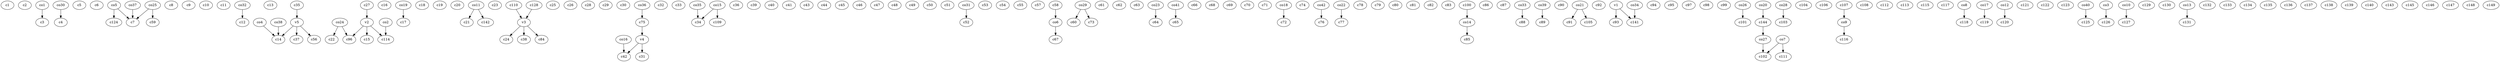 strict digraph  {
c1;
c2;
c3;
c4;
c5;
c6;
c7;
c8;
c9;
c10;
c11;
c12;
c13;
c14;
c15;
c16;
c17;
c18;
c19;
c20;
c21;
c22;
c23;
c24;
c25;
c26;
c27;
c28;
c29;
c30;
c31;
c32;
c33;
c34;
c35;
c36;
c37;
c38;
c39;
c40;
c41;
c42;
c43;
c44;
c45;
c46;
c47;
c48;
c49;
c50;
c51;
c52;
c53;
c54;
c55;
c56;
c57;
c58;
c59;
c60;
c61;
c62;
c63;
c64;
c65;
c66;
c67;
c68;
c69;
c70;
c71;
c72;
c73;
c74;
c75;
c76;
c77;
c78;
c79;
c80;
c81;
c82;
c83;
c84;
c85;
c86;
c87;
c88;
c89;
c90;
c91;
c92;
c93;
c94;
c95;
c96;
c97;
c98;
c99;
c100;
c101;
c102;
c103;
c104;
c105;
c106;
c107;
c108;
c109;
c110;
c111;
c112;
c113;
c114;
c115;
c116;
c117;
c118;
c119;
c120;
c121;
c122;
c123;
c124;
c125;
c126;
c127;
c128;
c129;
c130;
c131;
c132;
c133;
c134;
c135;
c136;
c137;
c138;
c139;
c140;
c141;
c142;
c143;
c144;
c145;
c146;
c147;
c148;
c149;
v1;
v2;
v3;
v4;
v5;
co1;
co2;
co3;
co4;
co5;
co6;
co7;
co8;
co9;
co10;
co11;
co12;
co13;
co14;
co15;
co16;
co17;
co18;
co19;
co20;
co21;
co22;
co23;
co24;
co25;
co26;
co27;
co28;
co29;
co30;
co31;
co32;
co33;
co34;
co35;
co36;
co37;
co38;
co39;
co40;
co41;
co42;
c27 -> v2  [weight=1];
c35 -> v5  [weight=1];
c58 -> co6  [weight=1];
c75 -> v4  [weight=1];
c100 -> co14  [weight=1];
c107 -> co9  [weight=1];
c110 -> v3  [weight=1];
c128 -> v3  [weight=1];
c144 -> co27  [weight=1];
v1 -> c93  [weight=1];
v1 -> c141  [weight=1];
v2 -> c114  [weight=1];
v2 -> c96  [weight=1];
v2 -> c15  [weight=1];
v3 -> c84  [weight=1];
v3 -> c24  [weight=1];
v3 -> c38  [weight=1];
v4 -> c42  [weight=1];
v4 -> c31  [weight=1];
v5 -> c37  [weight=1];
v5 -> c56  [weight=1];
v5 -> c14  [weight=1];
co1 -> c3  [weight=1];
co2 -> c114  [weight=1];
co3 -> c126  [weight=1];
co4 -> c14  [weight=1];
co5 -> c7  [weight=1];
co5 -> c124  [weight=1];
co6 -> c67  [weight=1];
co7 -> c111  [weight=1];
co7 -> c102  [weight=1];
co8 -> c118  [weight=1];
co9 -> c116  [weight=1];
co10 -> c127  [weight=1];
co11 -> c142  [weight=1];
co11 -> c21  [weight=1];
co12 -> c120  [weight=1];
co13 -> c131  [weight=1];
co14 -> c85  [weight=1];
co15 -> c34  [weight=1];
co15 -> c109  [weight=1];
co16 -> c42  [weight=1];
co17 -> c119  [weight=1];
co18 -> c72  [weight=1];
co19 -> c17  [weight=1];
co20 -> c144  [weight=1];
co21 -> c105  [weight=1];
co21 -> c91  [weight=1];
co22 -> c77  [weight=1];
co23 -> c64  [weight=1];
co24 -> c22  [weight=1];
co24 -> c96  [weight=1];
co25 -> c7  [weight=1];
co25 -> c59  [weight=1];
co26 -> c101  [weight=1];
co27 -> c102  [weight=1];
co28 -> c103  [weight=1];
co29 -> c73  [weight=1];
co29 -> c60  [weight=1];
co30 -> c4  [weight=1];
co31 -> c52  [weight=1];
co32 -> c12  [weight=1];
co33 -> c88  [weight=1];
co34 -> c141  [weight=1];
co35 -> c34  [weight=1];
co36 -> c75  [weight=1];
co37 -> c7  [weight=1];
co38 -> c14  [weight=1];
co39 -> c89  [weight=1];
co40 -> c125  [weight=1];
co41 -> c65  [weight=1];
co42 -> c76  [weight=1];
}
